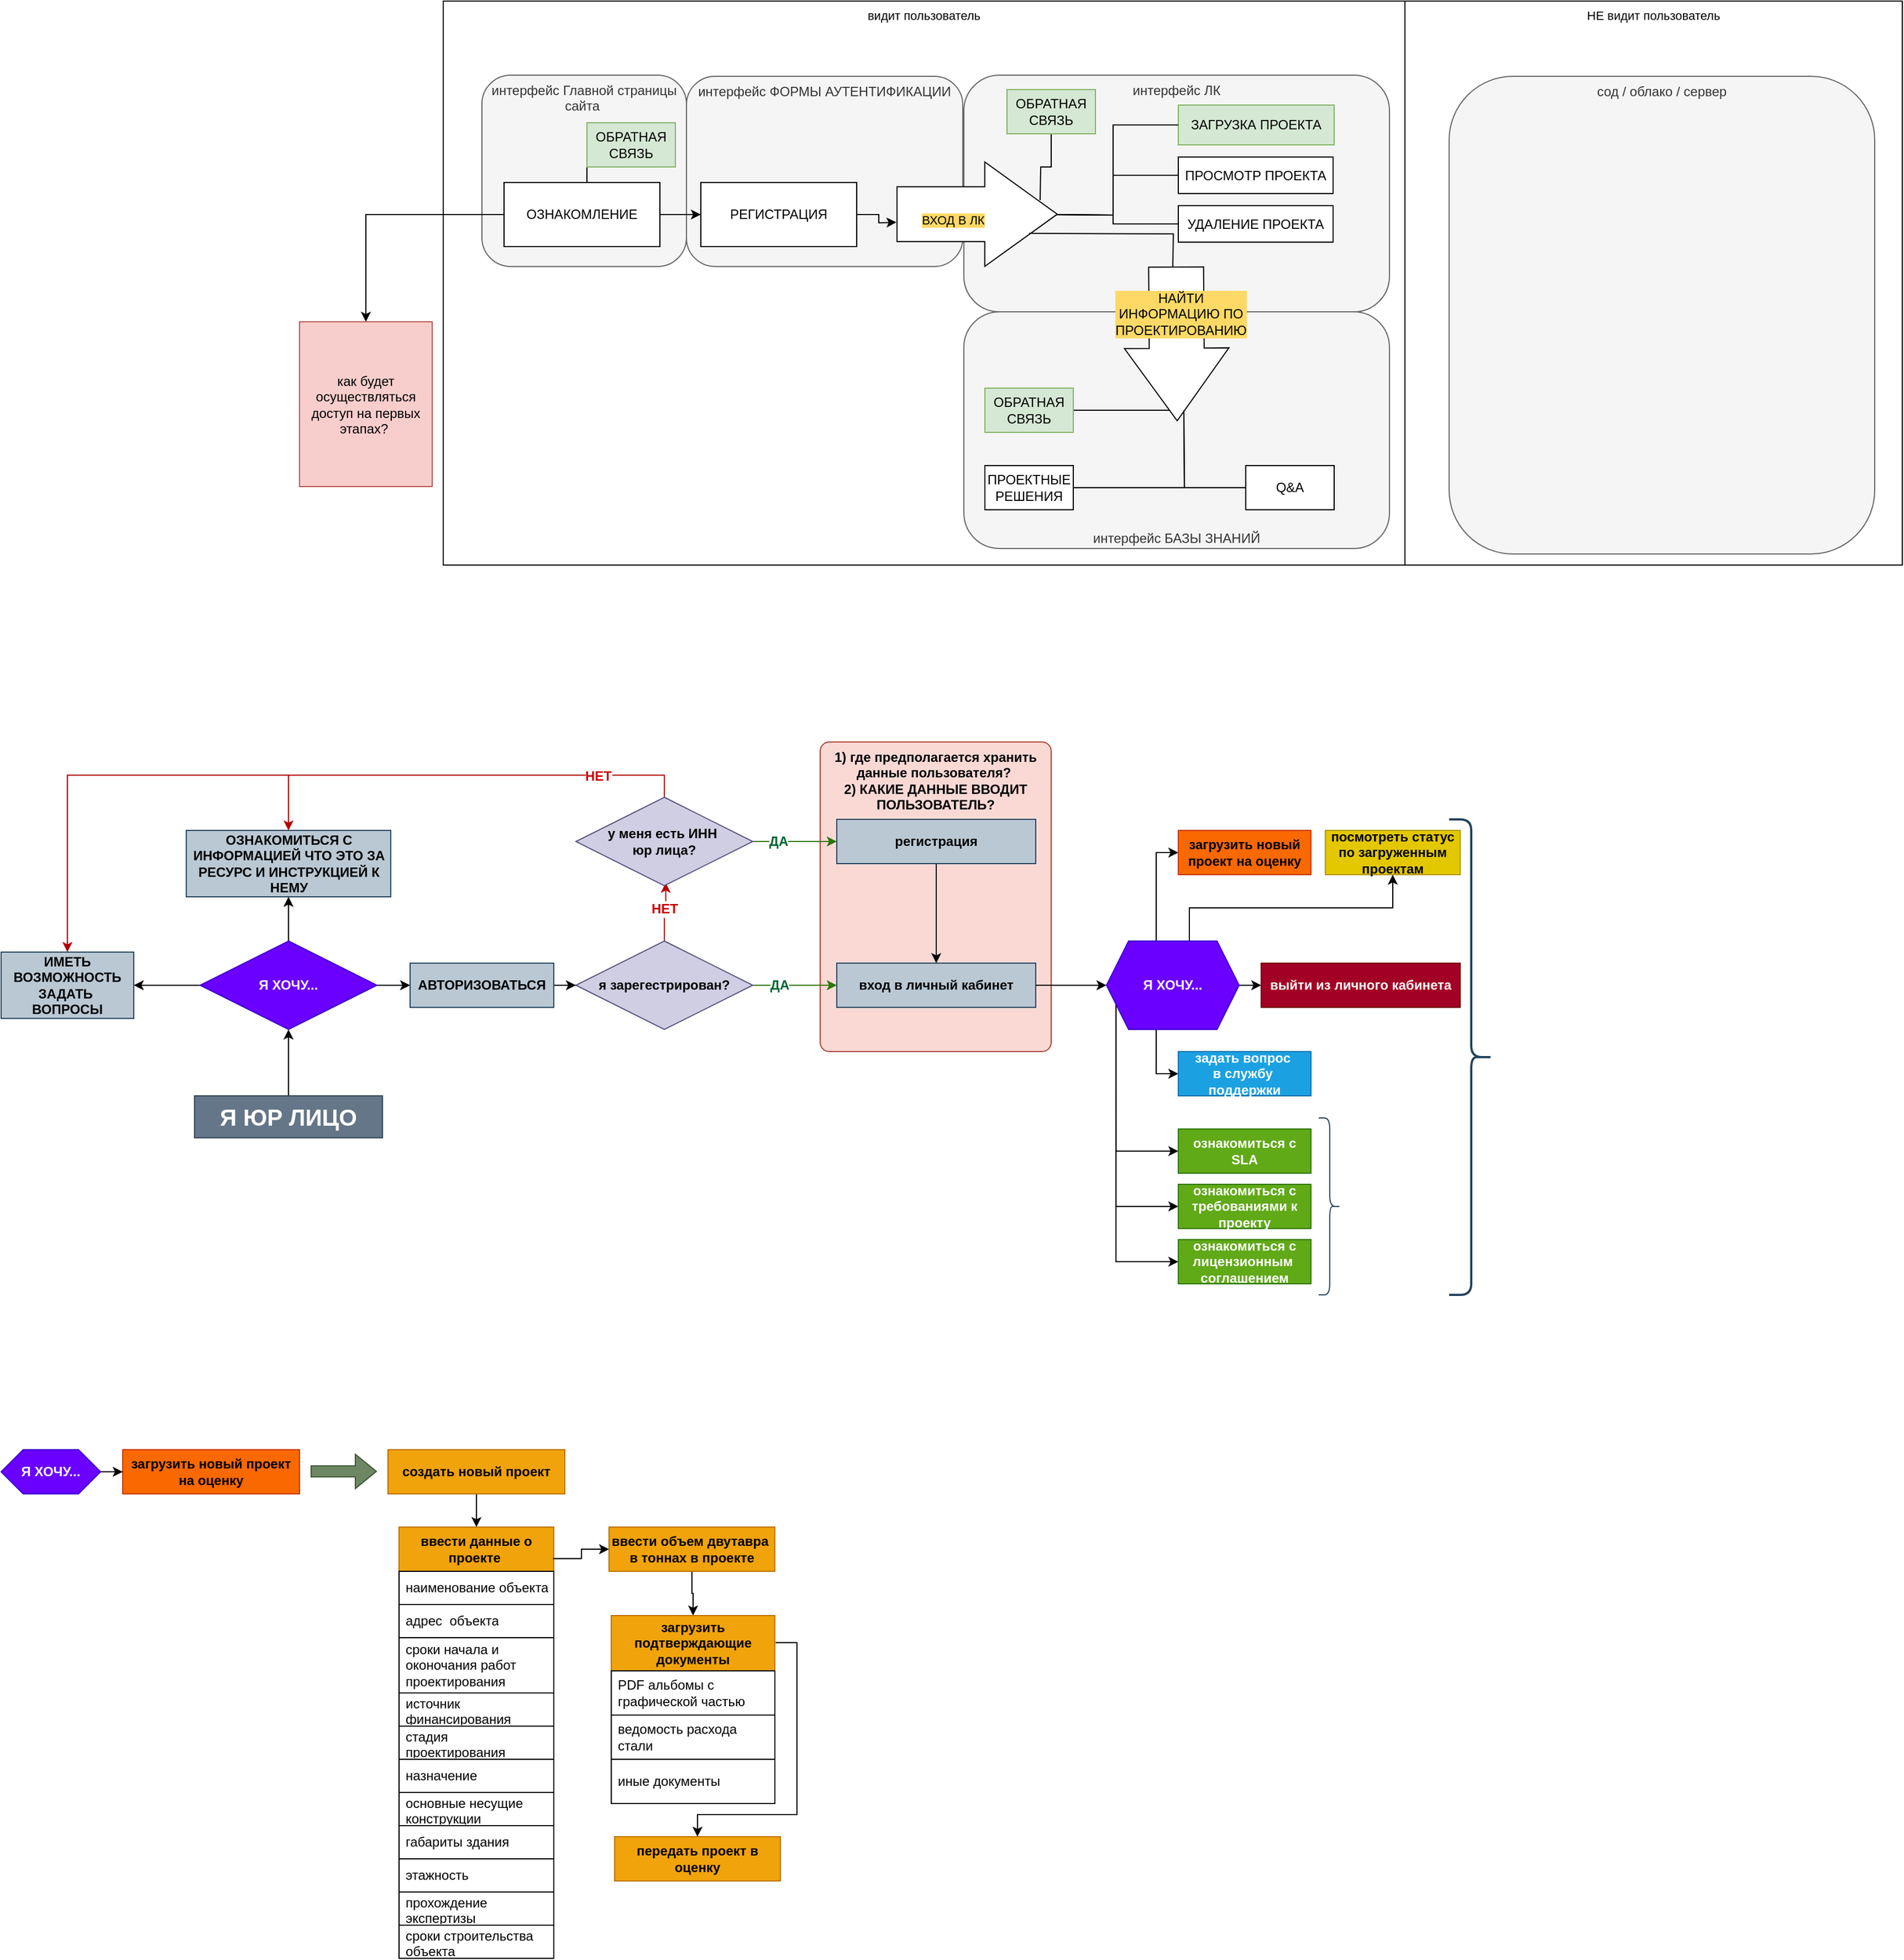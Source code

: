 <mxfile version="26.0.14">
  <diagram name="Страница — 1" id="Ne7irZsBuP8afN0OthVU">
    <mxGraphModel dx="2780" dy="1510" grid="1" gridSize="10" guides="1" tooltips="1" connect="1" arrows="1" fold="1" page="0" pageScale="1" pageWidth="827" pageHeight="1169" math="0" shadow="0">
      <root>
        <mxCell id="0" />
        <mxCell id="1" parent="0" />
        <mxCell id="xKDxNOjDdWirpVKLKlFp-1" value="1) где предполагается хранить данные пользователя?&amp;nbsp;&lt;div&gt;2) КАКИЕ ДАННЫЕ ВВОДИТ ПОЛЬЗОВАТЕЛЬ?&lt;/div&gt;" style="rounded=1;whiteSpace=wrap;html=1;strokeColor=#ae4132;align=center;verticalAlign=top;fontFamily=Helvetica;fontSize=12;fontStyle=1;fillColor=#fad9d5;arcSize=4;" vertex="1" parent="1">
          <mxGeometry x="61" y="560" width="209" height="280" as="geometry" />
        </mxCell>
        <mxCell id="xKDxNOjDdWirpVKLKlFp-2" value="видит пользователь" style="rounded=0;whiteSpace=wrap;html=1;fontFamily=Helvetica;fontSize=11;fontColor=default;labelBackgroundColor=default;verticalAlign=top;" vertex="1" parent="1">
          <mxGeometry x="-280" y="-110" width="870" height="510" as="geometry" />
        </mxCell>
        <mxCell id="xKDxNOjDdWirpVKLKlFp-3" value="интерфейс ФОРМЫ АУТЕНТИФИКАЦИИ" style="rounded=1;whiteSpace=wrap;html=1;fillColor=#f5f5f5;fontColor=#333333;strokeColor=#666666;verticalAlign=top;" vertex="1" parent="1">
          <mxGeometry x="-60" y="-42" width="250" height="172" as="geometry" />
        </mxCell>
        <mxCell id="xKDxNOjDdWirpVKLKlFp-4" value="интерфейс ЛК" style="rounded=1;whiteSpace=wrap;html=1;fillColor=#f5f5f5;fontColor=#333333;strokeColor=#666666;verticalAlign=top;" vertex="1" parent="1">
          <mxGeometry x="191" y="-43" width="385" height="214" as="geometry" />
        </mxCell>
        <mxCell id="xKDxNOjDdWirpVKLKlFp-5" value="интерфейс Главной страницы сайта&amp;nbsp;" style="rounded=1;whiteSpace=wrap;html=1;fillColor=#f5f5f5;fontColor=#333333;strokeColor=#666666;verticalAlign=top;" vertex="1" parent="1">
          <mxGeometry x="-245" y="-43" width="185" height="173" as="geometry" />
        </mxCell>
        <mxCell id="xKDxNOjDdWirpVKLKlFp-6" value="ЗАГРУЗКА ПРОЕКТА" style="whiteSpace=wrap;html=1;rounded=0;fillColor=#d5e8d4;strokeColor=#82b366;" vertex="1" parent="1">
          <mxGeometry x="385" y="-16" width="141" height="36" as="geometry" />
        </mxCell>
        <mxCell id="xKDxNOjDdWirpVKLKlFp-7" style="edgeStyle=orthogonalEdgeStyle;rounded=0;orthogonalLoop=1;jettySize=auto;html=1;entryX=0;entryY=0.5;entryDx=0;entryDy=0;strokeColor=default;align=center;verticalAlign=middle;fontFamily=Helvetica;fontSize=11;fontColor=default;labelBackgroundColor=default;endArrow=none;endFill=0;" edge="1" parent="1" target="xKDxNOjDdWirpVKLKlFp-6">
          <mxGeometry relative="1" as="geometry">
            <mxPoint x="266" y="83.03" as="sourcePoint" />
          </mxGeometry>
        </mxCell>
        <mxCell id="xKDxNOjDdWirpVKLKlFp-8" value="" style="edgeStyle=orthogonalEdgeStyle;rounded=0;orthogonalLoop=1;jettySize=auto;html=1;" edge="1" parent="1" source="xKDxNOjDdWirpVKLKlFp-10" target="xKDxNOjDdWirpVKLKlFp-11">
          <mxGeometry relative="1" as="geometry" />
        </mxCell>
        <mxCell id="xKDxNOjDdWirpVKLKlFp-9" style="edgeStyle=orthogonalEdgeStyle;rounded=0;orthogonalLoop=1;jettySize=auto;html=1;entryX=0;entryY=0.5;entryDx=0;entryDy=0;strokeColor=default;align=center;verticalAlign=middle;fontFamily=Helvetica;fontSize=11;fontColor=default;labelBackgroundColor=default;endArrow=none;endFill=0;exitX=0.5;exitY=0;exitDx=0;exitDy=0;" edge="1" parent="1" source="xKDxNOjDdWirpVKLKlFp-18" target="xKDxNOjDdWirpVKLKlFp-33">
          <mxGeometry relative="1" as="geometry" />
        </mxCell>
        <mxCell id="xKDxNOjDdWirpVKLKlFp-10" value="РЕГИСТРАЦИЯ" style="whiteSpace=wrap;html=1;rounded=0;" vertex="1" parent="1">
          <mxGeometry x="-47" y="54" width="141" height="58" as="geometry" />
        </mxCell>
        <mxCell id="xKDxNOjDdWirpVKLKlFp-11" value="как будет осуществляться доступ на первых этапах?&amp;nbsp;" style="whiteSpace=wrap;html=1;rounded=0;fillColor=#f8cecc;strokeColor=#b85450;" vertex="1" parent="1">
          <mxGeometry x="-410" y="180" width="120" height="149" as="geometry" />
        </mxCell>
        <mxCell id="xKDxNOjDdWirpVKLKlFp-12" value="" style="edgeStyle=orthogonalEdgeStyle;rounded=0;orthogonalLoop=1;jettySize=auto;html=1;" edge="1" parent="1" source="xKDxNOjDdWirpVKLKlFp-10">
          <mxGeometry relative="1" as="geometry">
            <mxPoint x="35" y="83" as="sourcePoint" />
            <mxPoint x="130" y="90" as="targetPoint" />
          </mxGeometry>
        </mxCell>
        <mxCell id="xKDxNOjDdWirpVKLKlFp-13" value="" style="edgeStyle=orthogonalEdgeStyle;rounded=0;orthogonalLoop=1;jettySize=auto;html=1;entryX=0;entryY=0.5;entryDx=0;entryDy=0;strokeColor=default;align=center;verticalAlign=middle;fontFamily=Helvetica;fontSize=11;fontColor=default;labelBackgroundColor=default;endArrow=none;endFill=0;" edge="1" parent="1" target="xKDxNOjDdWirpVKLKlFp-15">
          <mxGeometry relative="1" as="geometry">
            <mxPoint x="266" y="83.03" as="sourcePoint" />
          </mxGeometry>
        </mxCell>
        <mxCell id="xKDxNOjDdWirpVKLKlFp-14" style="edgeStyle=orthogonalEdgeStyle;rounded=0;orthogonalLoop=1;jettySize=auto;html=1;strokeColor=default;align=center;verticalAlign=middle;fontFamily=Helvetica;fontSize=11;fontColor=default;labelBackgroundColor=default;endArrow=none;endFill=0;" edge="1" parent="1" target="xKDxNOjDdWirpVKLKlFp-16">
          <mxGeometry relative="1" as="geometry">
            <mxPoint x="266" y="83.03" as="sourcePoint" />
          </mxGeometry>
        </mxCell>
        <mxCell id="xKDxNOjDdWirpVKLKlFp-15" value="ПРОСМОТР ПРОЕКТА" style="whiteSpace=wrap;html=1;rounded=0;" vertex="1" parent="1">
          <mxGeometry x="385" y="31" width="140" height="33" as="geometry" />
        </mxCell>
        <mxCell id="xKDxNOjDdWirpVKLKlFp-16" value="УДАЛЕНИЕ ПРОЕКТА" style="whiteSpace=wrap;html=1;rounded=0;" vertex="1" parent="1">
          <mxGeometry x="385" y="75" width="140" height="33" as="geometry" />
        </mxCell>
        <mxCell id="xKDxNOjDdWirpVKLKlFp-17" style="edgeStyle=orthogonalEdgeStyle;rounded=0;orthogonalLoop=1;jettySize=auto;html=1;entryX=0;entryY=0.5;entryDx=0;entryDy=0;" edge="1" parent="1" source="xKDxNOjDdWirpVKLKlFp-18" target="xKDxNOjDdWirpVKLKlFp-10">
          <mxGeometry relative="1" as="geometry" />
        </mxCell>
        <mxCell id="xKDxNOjDdWirpVKLKlFp-18" value="ОЗНАКОМЛЕНИЕ" style="whiteSpace=wrap;html=1;rounded=0;" vertex="1" parent="1">
          <mxGeometry x="-225" y="54" width="141" height="58" as="geometry" />
        </mxCell>
        <mxCell id="xKDxNOjDdWirpVKLKlFp-19" value="интерфейс БАЗЫ ЗНАНИЙ" style="rounded=1;whiteSpace=wrap;html=1;fillColor=#f5f5f5;fontColor=#333333;strokeColor=#666666;verticalAlign=bottom;" vertex="1" parent="1">
          <mxGeometry x="191" y="171" width="385" height="214" as="geometry" />
        </mxCell>
        <mxCell id="xKDxNOjDdWirpVKLKlFp-20" style="edgeStyle=orthogonalEdgeStyle;rounded=0;orthogonalLoop=1;jettySize=auto;html=1;strokeColor=default;align=center;verticalAlign=middle;fontFamily=Helvetica;fontSize=11;fontColor=default;labelBackgroundColor=default;endArrow=none;endFill=0;" edge="1" parent="1" source="xKDxNOjDdWirpVKLKlFp-21">
          <mxGeometry relative="1" as="geometry">
            <mxPoint x="390" y="260" as="targetPoint" />
          </mxGeometry>
        </mxCell>
        <mxCell id="xKDxNOjDdWirpVKLKlFp-21" value="ПРОЕКТНЫЕ РЕШЕНИЯ" style="whiteSpace=wrap;html=1;rounded=0;" vertex="1" parent="1">
          <mxGeometry x="210" y="310" width="80" height="40" as="geometry" />
        </mxCell>
        <mxCell id="xKDxNOjDdWirpVKLKlFp-22" value="" style="shape=flexArrow;endArrow=classic;html=1;rounded=0;endWidth=43.82;endSize=21.533;width=49.697;fillColor=default;" edge="1" parent="1">
          <mxGeometry width="50" height="50" relative="1" as="geometry">
            <mxPoint x="130" y="82.7" as="sourcePoint" />
            <mxPoint x="276" y="82.7" as="targetPoint" />
          </mxGeometry>
        </mxCell>
        <mxCell id="xKDxNOjDdWirpVKLKlFp-23" value="ВХОД В ЛК" style="edgeLabel;html=1;align=center;verticalAlign=middle;resizable=0;points=[];labelBackgroundColor=#FFD966;" vertex="1" connectable="0" parent="xKDxNOjDdWirpVKLKlFp-22">
          <mxGeometry x="-0.305" y="-5" relative="1" as="geometry">
            <mxPoint as="offset" />
          </mxGeometry>
        </mxCell>
        <mxCell id="xKDxNOjDdWirpVKLKlFp-24" style="edgeStyle=orthogonalEdgeStyle;rounded=0;orthogonalLoop=1;jettySize=auto;html=1;strokeColor=default;align=center;verticalAlign=middle;fontFamily=Helvetica;fontSize=11;fontColor=default;labelBackgroundColor=default;endArrow=none;endFill=0;" edge="1" parent="1">
          <mxGeometry relative="1" as="geometry">
            <mxPoint x="250" y="100" as="sourcePoint" />
            <mxPoint x="380" y="130" as="targetPoint" />
          </mxGeometry>
        </mxCell>
        <mxCell id="xKDxNOjDdWirpVKLKlFp-25" style="edgeStyle=orthogonalEdgeStyle;rounded=0;orthogonalLoop=1;jettySize=auto;html=1;endArrow=none;endFill=0;" edge="1" parent="1" source="xKDxNOjDdWirpVKLKlFp-26">
          <mxGeometry relative="1" as="geometry">
            <mxPoint x="390" y="260" as="targetPoint" />
          </mxGeometry>
        </mxCell>
        <mxCell id="xKDxNOjDdWirpVKLKlFp-26" value="ОБРАТНАЯ СВЯЗЬ" style="whiteSpace=wrap;html=1;rounded=0;fillColor=#d5e8d4;strokeColor=#82b366;" vertex="1" parent="1">
          <mxGeometry x="210" y="240" width="80" height="40" as="geometry" />
        </mxCell>
        <mxCell id="xKDxNOjDdWirpVKLKlFp-27" value="" style="shape=flexArrow;endArrow=classic;html=1;rounded=0;entryX=0.5;entryY=1;entryDx=0;entryDy=0;endWidth=43.82;endSize=21.533;width=49.697;fillColor=default;" edge="1" parent="1">
          <mxGeometry width="50" height="50" relative="1" as="geometry">
            <mxPoint x="383" y="130" as="sourcePoint" />
            <mxPoint x="384.0" y="270.0" as="targetPoint" />
          </mxGeometry>
        </mxCell>
        <mxCell id="xKDxNOjDdWirpVKLKlFp-28" value="&lt;span style=&quot;font-size: 12px; text-wrap: wrap;&quot;&gt;НАЙТИ ИНФОРМАЦИЮ ПО ПРОЕКТИРОВАНИЮ&lt;/span&gt;" style="edgeLabel;html=1;align=center;verticalAlign=middle;resizable=0;points=[];labelBackgroundColor=#FFD966;" vertex="1" connectable="0" parent="xKDxNOjDdWirpVKLKlFp-27">
          <mxGeometry x="-0.388" y="10" relative="1" as="geometry">
            <mxPoint x="-7" as="offset" />
          </mxGeometry>
        </mxCell>
        <mxCell id="xKDxNOjDdWirpVKLKlFp-29" style="edgeStyle=orthogonalEdgeStyle;rounded=0;orthogonalLoop=1;jettySize=auto;html=1;strokeColor=default;align=center;verticalAlign=middle;fontFamily=Helvetica;fontSize=11;fontColor=default;labelBackgroundColor=default;endArrow=none;endFill=0;" edge="1" parent="1" source="xKDxNOjDdWirpVKLKlFp-30">
          <mxGeometry relative="1" as="geometry">
            <mxPoint x="390" y="260" as="targetPoint" />
          </mxGeometry>
        </mxCell>
        <mxCell id="xKDxNOjDdWirpVKLKlFp-30" value="Q&amp;amp;A" style="whiteSpace=wrap;html=1;rounded=0;" vertex="1" parent="1">
          <mxGeometry x="446" y="310" width="80" height="40" as="geometry" />
        </mxCell>
        <mxCell id="xKDxNOjDdWirpVKLKlFp-31" style="edgeStyle=orthogonalEdgeStyle;rounded=0;orthogonalLoop=1;jettySize=auto;html=1;strokeColor=default;align=center;verticalAlign=middle;fontFamily=Helvetica;fontSize=11;fontColor=default;labelBackgroundColor=default;endArrow=none;endFill=0;" edge="1" parent="1" source="xKDxNOjDdWirpVKLKlFp-32">
          <mxGeometry relative="1" as="geometry">
            <mxPoint x="260" y="70" as="targetPoint" />
          </mxGeometry>
        </mxCell>
        <mxCell id="xKDxNOjDdWirpVKLKlFp-32" value="ОБРАТНАЯ СВЯЗЬ" style="whiteSpace=wrap;html=1;rounded=0;fillColor=#d5e8d4;strokeColor=#82b366;" vertex="1" parent="1">
          <mxGeometry x="230" y="-30" width="80" height="40" as="geometry" />
        </mxCell>
        <mxCell id="xKDxNOjDdWirpVKLKlFp-33" value="ОБРАТНАЯ СВЯЗЬ" style="whiteSpace=wrap;html=1;rounded=0;fillColor=#d5e8d4;strokeColor=#82b366;" vertex="1" parent="1">
          <mxGeometry x="-150" width="80" height="40" as="geometry" />
        </mxCell>
        <mxCell id="xKDxNOjDdWirpVKLKlFp-34" value="НЕ видит пользователь" style="rounded=0;whiteSpace=wrap;html=1;fontFamily=Helvetica;fontSize=11;fontColor=default;labelBackgroundColor=default;verticalAlign=top;" vertex="1" parent="1">
          <mxGeometry x="590" y="-110" width="450" height="510" as="geometry" />
        </mxCell>
        <mxCell id="xKDxNOjDdWirpVKLKlFp-35" value="сод / облако / сервер" style="rounded=1;whiteSpace=wrap;html=1;fillColor=#f5f5f5;fontColor=#333333;strokeColor=#666666;verticalAlign=top;" vertex="1" parent="1">
          <mxGeometry x="630" y="-42" width="385" height="432" as="geometry" />
        </mxCell>
        <mxCell id="xKDxNOjDdWirpVKLKlFp-36" style="edgeStyle=orthogonalEdgeStyle;rounded=0;orthogonalLoop=1;jettySize=auto;html=1;fontFamily=Helvetica;fontSize=12;fontColor=default;fontStyle=1;labelBackgroundColor=default;resizable=0;" edge="1" parent="1" source="xKDxNOjDdWirpVKLKlFp-37" target="xKDxNOjDdWirpVKLKlFp-60">
          <mxGeometry relative="1" as="geometry" />
        </mxCell>
        <mxCell id="xKDxNOjDdWirpVKLKlFp-37" value="Я ЮР ЛИЦО" style="whiteSpace=wrap;html=1;rounded=0;fontSize=21;fillColor=#647687;strokeColor=#314354;fontColor=#ffffff;fontStyle=1" vertex="1" parent="1">
          <mxGeometry x="-505" y="880" width="170" height="38" as="geometry" />
        </mxCell>
        <mxCell id="xKDxNOjDdWirpVKLKlFp-38" style="edgeStyle=orthogonalEdgeStyle;rounded=0;orthogonalLoop=1;jettySize=auto;html=1;entryX=0.508;entryY=0.967;entryDx=0;entryDy=0;fontFamily=Helvetica;fontSize=12;fontColor=default;fontStyle=1;labelBackgroundColor=default;resizable=0;entryPerimeter=0;fillColor=#e51400;strokeColor=#B20000;" edge="1" parent="1" source="xKDxNOjDdWirpVKLKlFp-42" target="xKDxNOjDdWirpVKLKlFp-48">
          <mxGeometry relative="1" as="geometry" />
        </mxCell>
        <mxCell id="xKDxNOjDdWirpVKLKlFp-39" value="НЕТ" style="edgeLabel;html=1;align=center;verticalAlign=middle;resizable=0;points=[];rounded=0;strokeColor=#23445d;fontFamily=Helvetica;fontSize=12;fontColor=#CC0000;fontStyle=1;fillColor=#bac8d3;" vertex="1" connectable="0" parent="xKDxNOjDdWirpVKLKlFp-38">
          <mxGeometry x="0.132" y="2" relative="1" as="geometry">
            <mxPoint as="offset" />
          </mxGeometry>
        </mxCell>
        <mxCell id="xKDxNOjDdWirpVKLKlFp-40" value="" style="edgeStyle=orthogonalEdgeStyle;rounded=0;orthogonalLoop=1;jettySize=auto;html=1;fontFamily=Helvetica;fontSize=12;fontColor=default;fontStyle=1;labelBackgroundColor=default;resizable=0;fillColor=#60a917;strokeColor=#2D7600;" edge="1" parent="1" source="xKDxNOjDdWirpVKLKlFp-42" target="xKDxNOjDdWirpVKLKlFp-50">
          <mxGeometry relative="1" as="geometry" />
        </mxCell>
        <mxCell id="xKDxNOjDdWirpVKLKlFp-41" value="ДА" style="edgeLabel;html=1;align=center;verticalAlign=middle;resizable=0;points=[];rounded=0;strokeColor=#23445d;fontFamily=Helvetica;fontSize=12;fontColor=#006633;fontStyle=1;fillColor=#bac8d3;" vertex="1" connectable="0" parent="xKDxNOjDdWirpVKLKlFp-40">
          <mxGeometry x="-0.292" y="-2" relative="1" as="geometry">
            <mxPoint x="-3" y="-2" as="offset" />
          </mxGeometry>
        </mxCell>
        <mxCell id="xKDxNOjDdWirpVKLKlFp-42" value="я зарегестрирован?" style="rhombus;whiteSpace=wrap;html=1;rounded=0;strokeColor=#56517e;align=center;verticalAlign=middle;fontFamily=Helvetica;fontSize=12;fontStyle=1;fillColor=#d0cee2;" vertex="1" parent="1">
          <mxGeometry x="-160" y="740" width="160" height="80" as="geometry" />
        </mxCell>
        <mxCell id="xKDxNOjDdWirpVKLKlFp-43" style="edgeStyle=orthogonalEdgeStyle;rounded=0;orthogonalLoop=1;jettySize=auto;html=1;fontFamily=Helvetica;fontSize=12;fontColor=default;fontStyle=1;labelBackgroundColor=default;resizable=0;entryX=0;entryY=0.5;entryDx=0;entryDy=0;fillColor=#60a917;strokeColor=#2D7600;" edge="1" parent="1" source="xKDxNOjDdWirpVKLKlFp-48" target="xKDxNOjDdWirpVKLKlFp-52">
          <mxGeometry relative="1" as="geometry">
            <mxPoint x="80" y="630" as="targetPoint" />
          </mxGeometry>
        </mxCell>
        <mxCell id="xKDxNOjDdWirpVKLKlFp-44" value="ДА" style="edgeLabel;html=1;align=center;verticalAlign=middle;resizable=0;points=[];rounded=0;strokeColor=#23445d;fontFamily=Helvetica;fontSize=12;fontColor=#006633;fontStyle=1;fillColor=#bac8d3;" vertex="1" connectable="0" parent="xKDxNOjDdWirpVKLKlFp-43">
          <mxGeometry x="-0.52" y="-1" relative="1" as="geometry">
            <mxPoint x="5" y="-1" as="offset" />
          </mxGeometry>
        </mxCell>
        <mxCell id="xKDxNOjDdWirpVKLKlFp-45" value="" style="edgeStyle=orthogonalEdgeStyle;rounded=0;orthogonalLoop=1;jettySize=auto;html=1;fontFamily=Helvetica;fontSize=12;fontColor=default;fontStyle=1;labelBackgroundColor=default;resizable=0;entryX=0.5;entryY=0;entryDx=0;entryDy=0;exitX=0.5;exitY=0;exitDx=0;exitDy=0;fillColor=#e51400;strokeColor=#B20000;" edge="1" parent="1" source="xKDxNOjDdWirpVKLKlFp-48" target="xKDxNOjDdWirpVKLKlFp-55">
          <mxGeometry relative="1" as="geometry" />
        </mxCell>
        <mxCell id="xKDxNOjDdWirpVKLKlFp-46" style="edgeStyle=orthogonalEdgeStyle;rounded=0;orthogonalLoop=1;jettySize=auto;html=1;fontFamily=Helvetica;fontSize=12;fontColor=default;fontStyle=1;labelBackgroundColor=default;resizable=0;exitX=0.5;exitY=0;exitDx=0;exitDy=0;fillColor=#e51400;strokeColor=#B20000;" edge="1" parent="1" source="xKDxNOjDdWirpVKLKlFp-48" target="xKDxNOjDdWirpVKLKlFp-61">
          <mxGeometry relative="1" as="geometry" />
        </mxCell>
        <mxCell id="xKDxNOjDdWirpVKLKlFp-47" value="НЕТ" style="edgeLabel;html=1;align=center;verticalAlign=middle;resizable=0;points=[];rounded=0;strokeColor=#23445d;fontFamily=Helvetica;fontSize=12;fontColor=#CC0000;fontStyle=1;fillColor=#bac8d3;" vertex="1" connectable="0" parent="xKDxNOjDdWirpVKLKlFp-46">
          <mxGeometry x="-0.979" y="-1" relative="1" as="geometry">
            <mxPoint x="-61" y="-12" as="offset" />
          </mxGeometry>
        </mxCell>
        <mxCell id="xKDxNOjDdWirpVKLKlFp-48" value="у меня есть ИНН&amp;nbsp;&lt;div&gt;юр лица?&lt;/div&gt;" style="rhombus;whiteSpace=wrap;html=1;rounded=0;strokeColor=#56517e;align=center;verticalAlign=middle;fontFamily=Helvetica;fontSize=12;fontStyle=1;fillColor=#d0cee2;" vertex="1" parent="1">
          <mxGeometry x="-160" y="610" width="160" height="80" as="geometry" />
        </mxCell>
        <mxCell id="xKDxNOjDdWirpVKLKlFp-49" value="" style="edgeStyle=orthogonalEdgeStyle;rounded=0;orthogonalLoop=1;jettySize=auto;html=1;fontFamily=Helvetica;fontSize=12;fontColor=default;fontStyle=1;labelBackgroundColor=default;resizable=0;exitX=0.375;exitY=0;exitDx=0;exitDy=0;entryX=0;entryY=0.5;entryDx=0;entryDy=0;" edge="1" parent="1" source="xKDxNOjDdWirpVKLKlFp-72" target="xKDxNOjDdWirpVKLKlFp-56">
          <mxGeometry relative="1" as="geometry">
            <mxPoint x="380" y="740" as="sourcePoint" />
          </mxGeometry>
        </mxCell>
        <mxCell id="xKDxNOjDdWirpVKLKlFp-50" value="вход в личный кабинет" style="whiteSpace=wrap;html=1;fillColor=#bac8d3;strokeColor=#23445d;rounded=0;fontStyle=1;" vertex="1" parent="1">
          <mxGeometry x="76" y="760" width="180" height="40" as="geometry" />
        </mxCell>
        <mxCell id="xKDxNOjDdWirpVKLKlFp-51" style="edgeStyle=orthogonalEdgeStyle;rounded=0;orthogonalLoop=1;jettySize=auto;html=1;fontFamily=Helvetica;fontSize=12;fontColor=default;fontStyle=1;labelBackgroundColor=default;resizable=0;" edge="1" parent="1" source="xKDxNOjDdWirpVKLKlFp-52" target="xKDxNOjDdWirpVKLKlFp-50">
          <mxGeometry relative="1" as="geometry" />
        </mxCell>
        <mxCell id="xKDxNOjDdWirpVKLKlFp-52" value="регистрация" style="whiteSpace=wrap;html=1;fillColor=#bac8d3;strokeColor=#23445d;rounded=0;fontStyle=1;" vertex="1" parent="1">
          <mxGeometry x="76" y="630" width="180" height="40" as="geometry" />
        </mxCell>
        <mxCell id="xKDxNOjDdWirpVKLKlFp-53" style="edgeStyle=orthogonalEdgeStyle;rounded=0;orthogonalLoop=1;jettySize=auto;html=1;entryX=0;entryY=0.5;entryDx=0;entryDy=0;fontFamily=Helvetica;fontSize=12;fontColor=default;fontStyle=1;labelBackgroundColor=default;resizable=0;" edge="1" parent="1" source="xKDxNOjDdWirpVKLKlFp-54" target="xKDxNOjDdWirpVKLKlFp-42">
          <mxGeometry relative="1" as="geometry" />
        </mxCell>
        <mxCell id="xKDxNOjDdWirpVKLKlFp-54" value="АВТОРИЗОВАТЬСЯ" style="whiteSpace=wrap;html=1;fillColor=#bac8d3;strokeColor=#23445d;rounded=0;fontStyle=1;" vertex="1" parent="1">
          <mxGeometry x="-310" y="760" width="130" height="40" as="geometry" />
        </mxCell>
        <mxCell id="xKDxNOjDdWirpVKLKlFp-55" value="ОЗНАКОМИТЬСЯ С ИНФОРМАЦИЕЙ ЧТО ЭТО ЗА РЕСУРС И ИНСТРУКЦИЕЙ К НЕМУ" style="rounded=0;whiteSpace=wrap;html=1;fillColor=#bac8d3;strokeColor=#23445d;fontStyle=1" vertex="1" parent="1">
          <mxGeometry x="-512.5" y="640" width="185" height="60" as="geometry" />
        </mxCell>
        <mxCell id="xKDxNOjDdWirpVKLKlFp-56" value="загрузить новый проект на оценку" style="whiteSpace=wrap;html=1;fillColor=#fa6800;strokeColor=#C73500;rounded=0;fontStyle=1;fontColor=#000000;" vertex="1" parent="1">
          <mxGeometry x="385" y="640" width="120" height="40" as="geometry" />
        </mxCell>
        <mxCell id="xKDxNOjDdWirpVKLKlFp-57" style="edgeStyle=orthogonalEdgeStyle;rounded=0;orthogonalLoop=1;jettySize=auto;html=1;fontFamily=Helvetica;fontSize=12;fontColor=default;fontStyle=1;labelBackgroundColor=default;resizable=0;" edge="1" parent="1" source="xKDxNOjDdWirpVKLKlFp-60" target="xKDxNOjDdWirpVKLKlFp-55">
          <mxGeometry relative="1" as="geometry" />
        </mxCell>
        <mxCell id="xKDxNOjDdWirpVKLKlFp-58" style="edgeStyle=orthogonalEdgeStyle;rounded=0;orthogonalLoop=1;jettySize=auto;html=1;entryX=0;entryY=0.5;entryDx=0;entryDy=0;fontFamily=Helvetica;fontSize=12;fontColor=default;fontStyle=1;labelBackgroundColor=default;resizable=0;" edge="1" parent="1" source="xKDxNOjDdWirpVKLKlFp-60" target="xKDxNOjDdWirpVKLKlFp-54">
          <mxGeometry relative="1" as="geometry" />
        </mxCell>
        <mxCell id="xKDxNOjDdWirpVKLKlFp-59" value="" style="edgeStyle=orthogonalEdgeStyle;rounded=0;orthogonalLoop=1;jettySize=auto;html=1;fontFamily=Helvetica;fontSize=12;fontColor=default;fontStyle=1;labelBackgroundColor=default;resizable=0;" edge="1" parent="1" source="xKDxNOjDdWirpVKLKlFp-60" target="xKDxNOjDdWirpVKLKlFp-61">
          <mxGeometry relative="1" as="geometry" />
        </mxCell>
        <mxCell id="xKDxNOjDdWirpVKLKlFp-60" value="Я ХОЧУ..." style="rhombus;whiteSpace=wrap;html=1;rounded=0;strokeColor=#3700CC;align=center;verticalAlign=middle;fontFamily=Helvetica;fontSize=12;fontStyle=1;fillColor=#6a00ff;fontColor=#ffffff;" vertex="1" parent="1">
          <mxGeometry x="-500" y="740" width="160" height="80" as="geometry" />
        </mxCell>
        <mxCell id="xKDxNOjDdWirpVKLKlFp-61" value="ИМЕТЬ ВОЗМОЖНОСТЬ ЗАДАТЬ&amp;nbsp;&lt;div&gt;ВОПРОСЫ&lt;/div&gt;" style="whiteSpace=wrap;html=1;fillColor=#bac8d3;strokeColor=#23445d;rounded=0;fontStyle=1;align=center;verticalAlign=middle;fontFamily=Helvetica;fontSize=12;fontColor=default;" vertex="1" parent="1">
          <mxGeometry x="-680" y="750" width="120" height="60" as="geometry" />
        </mxCell>
        <mxCell id="xKDxNOjDdWirpVKLKlFp-62" value="" style="edgeStyle=orthogonalEdgeStyle;rounded=0;orthogonalLoop=1;jettySize=auto;html=1;fontFamily=Helvetica;fontSize=12;fontColor=default;fontStyle=1;labelBackgroundColor=default;resizable=0;exitX=1;exitY=0.5;exitDx=0;exitDy=0;entryX=0;entryY=0.5;entryDx=0;entryDy=0;" edge="1" parent="1" source="xKDxNOjDdWirpVKLKlFp-50" target="xKDxNOjDdWirpVKLKlFp-72">
          <mxGeometry relative="1" as="geometry">
            <mxPoint x="256" y="780" as="sourcePoint" />
            <mxPoint x="300" y="780" as="targetPoint" />
          </mxGeometry>
        </mxCell>
        <mxCell id="xKDxNOjDdWirpVKLKlFp-63" style="edgeStyle=orthogonalEdgeStyle;rounded=0;orthogonalLoop=1;jettySize=auto;html=1;fontFamily=Helvetica;fontSize=12;fontColor=default;fontStyle=1;labelBackgroundColor=default;resizable=0;exitX=0.625;exitY=0;exitDx=0;exitDy=0;" edge="1" parent="1" source="xKDxNOjDdWirpVKLKlFp-72" target="xKDxNOjDdWirpVKLKlFp-66">
          <mxGeometry relative="1" as="geometry">
            <mxPoint x="380" y="820" as="sourcePoint" />
          </mxGeometry>
        </mxCell>
        <mxCell id="xKDxNOjDdWirpVKLKlFp-64" style="edgeStyle=orthogonalEdgeStyle;rounded=0;orthogonalLoop=1;jettySize=auto;html=1;fontFamily=Helvetica;fontSize=12;fontColor=default;fontStyle=1;labelBackgroundColor=default;resizable=0;exitX=0.375;exitY=1;exitDx=0;exitDy=0;entryX=0;entryY=0.5;entryDx=0;entryDy=0;" edge="1" parent="1" source="xKDxNOjDdWirpVKLKlFp-72" target="xKDxNOjDdWirpVKLKlFp-67">
          <mxGeometry relative="1" as="geometry">
            <mxPoint x="340" y="800" as="sourcePoint" />
          </mxGeometry>
        </mxCell>
        <mxCell id="xKDxNOjDdWirpVKLKlFp-65" style="edgeStyle=orthogonalEdgeStyle;rounded=0;orthogonalLoop=1;jettySize=auto;html=1;entryX=0;entryY=0.5;entryDx=0;entryDy=0;fontFamily=Helvetica;fontSize=12;fontColor=default;fontStyle=1;labelBackgroundColor=default;resizable=0;exitX=1;exitY=0.5;exitDx=0;exitDy=0;" edge="1" parent="1" source="xKDxNOjDdWirpVKLKlFp-72" target="xKDxNOjDdWirpVKLKlFp-68">
          <mxGeometry relative="1" as="geometry">
            <mxPoint x="460" y="780" as="sourcePoint" />
          </mxGeometry>
        </mxCell>
        <mxCell id="xKDxNOjDdWirpVKLKlFp-66" value="посмотреть статус по загруженным проектам" style="whiteSpace=wrap;html=1;fillColor=#e3c800;strokeColor=#B09500;rounded=0;fontStyle=1;fontColor=#000000;" vertex="1" parent="1">
          <mxGeometry x="518" y="640" width="122" height="40" as="geometry" />
        </mxCell>
        <mxCell id="xKDxNOjDdWirpVKLKlFp-67" value="задать вопрос&amp;nbsp;&lt;div&gt;в службу&amp;nbsp;&lt;/div&gt;&lt;div&gt;поддержки&lt;/div&gt;" style="whiteSpace=wrap;html=1;fillColor=#1ba1e2;strokeColor=#006EAF;rounded=0;fontStyle=1;fontColor=#ffffff;" vertex="1" parent="1">
          <mxGeometry x="385" y="840" width="120" height="40" as="geometry" />
        </mxCell>
        <mxCell id="xKDxNOjDdWirpVKLKlFp-68" value="выйти из личного кабинета" style="whiteSpace=wrap;html=1;fillColor=#a20025;strokeColor=#6F0000;rounded=0;fontStyle=1;fontColor=#ffffff;" vertex="1" parent="1">
          <mxGeometry x="460" y="760" width="180" height="40" as="geometry" />
        </mxCell>
        <mxCell id="xKDxNOjDdWirpVKLKlFp-69" style="edgeStyle=orthogonalEdgeStyle;rounded=0;orthogonalLoop=1;jettySize=auto;html=1;fontFamily=Helvetica;fontSize=12;fontColor=default;fontStyle=1;labelBackgroundColor=default;resizable=0;exitX=0;exitY=0.75;exitDx=0;exitDy=0;entryX=0;entryY=0.5;entryDx=0;entryDy=0;" edge="1" parent="1" source="xKDxNOjDdWirpVKLKlFp-72" target="xKDxNOjDdWirpVKLKlFp-73">
          <mxGeometry relative="1" as="geometry" />
        </mxCell>
        <mxCell id="xKDxNOjDdWirpVKLKlFp-70" style="edgeStyle=orthogonalEdgeStyle;rounded=0;orthogonalLoop=1;jettySize=auto;html=1;entryX=0;entryY=0.5;entryDx=0;entryDy=0;fontFamily=Helvetica;fontSize=12;fontColor=default;fontStyle=1;labelBackgroundColor=default;resizable=0;exitX=0;exitY=0.25;exitDx=0;exitDy=0;" edge="1" parent="1" source="xKDxNOjDdWirpVKLKlFp-72" target="xKDxNOjDdWirpVKLKlFp-74">
          <mxGeometry relative="1" as="geometry" />
        </mxCell>
        <mxCell id="xKDxNOjDdWirpVKLKlFp-71" style="edgeStyle=orthogonalEdgeStyle;rounded=0;orthogonalLoop=1;jettySize=auto;html=1;entryX=0;entryY=0.5;entryDx=0;entryDy=0;fontFamily=Helvetica;fontSize=12;fontColor=default;fontStyle=1;labelBackgroundColor=default;resizable=0;exitX=0;exitY=0.75;exitDx=0;exitDy=0;" edge="1" parent="1" source="xKDxNOjDdWirpVKLKlFp-72" target="xKDxNOjDdWirpVKLKlFp-75">
          <mxGeometry relative="1" as="geometry" />
        </mxCell>
        <mxCell id="xKDxNOjDdWirpVKLKlFp-72" value="Я ХОЧУ..." style="shape=hexagon;perimeter=hexagonPerimeter2;whiteSpace=wrap;html=1;fixedSize=1;rounded=0;strokeColor=#3700CC;align=center;verticalAlign=middle;fontFamily=Helvetica;fontSize=12;fontColor=#ffffff;fontStyle=1;fillColor=#6a00ff;" vertex="1" parent="1">
          <mxGeometry x="320" y="740" width="120" height="80" as="geometry" />
        </mxCell>
        <mxCell id="xKDxNOjDdWirpVKLKlFp-73" value="ознакомиться с лицензионным&amp;nbsp;&lt;div&gt;соглашением&lt;/div&gt;" style="whiteSpace=wrap;html=1;fillColor=#60a917;strokeColor=#2D7600;rounded=0;fontStyle=1;fontColor=#ffffff;" vertex="1" parent="1">
          <mxGeometry x="385" y="1010" width="120" height="40" as="geometry" />
        </mxCell>
        <mxCell id="xKDxNOjDdWirpVKLKlFp-74" value="ознакомиться с требованиями к проекту" style="whiteSpace=wrap;html=1;fillColor=#60a917;strokeColor=#2D7600;rounded=0;fontStyle=1;fontColor=#ffffff;" vertex="1" parent="1">
          <mxGeometry x="385" y="960" width="120" height="40" as="geometry" />
        </mxCell>
        <mxCell id="xKDxNOjDdWirpVKLKlFp-75" value="ознакомиться с SLA" style="whiteSpace=wrap;html=1;fillColor=#60a917;strokeColor=#2D7600;rounded=0;fontStyle=1;fontColor=#ffffff;" vertex="1" parent="1">
          <mxGeometry x="385" y="910" width="120" height="40" as="geometry" />
        </mxCell>
        <mxCell id="xKDxNOjDdWirpVKLKlFp-76" value="" style="shape=curlyBracket;whiteSpace=wrap;html=1;rounded=1;flipH=1;labelPosition=right;verticalLabelPosition=middle;align=left;verticalAlign=middle;strokeColor=#23445d;fontFamily=Helvetica;fontSize=12;fontColor=default;fontStyle=1;fillColor=#bac8d3;" vertex="1" parent="1">
          <mxGeometry x="512" y="900" width="20" height="160" as="geometry" />
        </mxCell>
        <mxCell id="xKDxNOjDdWirpVKLKlFp-77" value="" style="shape=curlyBracket;whiteSpace=wrap;html=1;rounded=1;flipH=1;labelPosition=right;verticalLabelPosition=middle;align=left;verticalAlign=middle;strokeColor=#23445d;fontFamily=Helvetica;fontSize=12;fontColor=default;fontStyle=1;fillColor=#bac8d3;strokeWidth=2;" vertex="1" parent="1">
          <mxGeometry x="630" y="630" width="40" height="430" as="geometry" />
        </mxCell>
        <mxCell id="xKDxNOjDdWirpVKLKlFp-78" value="" style="edgeStyle=orthogonalEdgeStyle;rounded=0;orthogonalLoop=1;jettySize=auto;html=1;fontFamily=Helvetica;fontSize=12;fontColor=default;fontStyle=1;labelBackgroundColor=default;resizable=0;entryX=0.5;entryY=0;entryDx=0;entryDy=0;" edge="1" parent="1" source="xKDxNOjDdWirpVKLKlFp-79" target="xKDxNOjDdWirpVKLKlFp-84">
          <mxGeometry relative="1" as="geometry">
            <mxPoint x="-90" y="1220" as="targetPoint" />
          </mxGeometry>
        </mxCell>
        <mxCell id="xKDxNOjDdWirpVKLKlFp-79" value="создать новый проект" style="rounded=0;whiteSpace=wrap;html=1;strokeColor=#BD7000;align=center;verticalAlign=middle;fontFamily=Helvetica;fontSize=12;fontColor=#000000;fontStyle=1;fillColor=#f0a30a;" vertex="1" parent="1">
          <mxGeometry x="-330" y="1200" width="160" height="40" as="geometry" />
        </mxCell>
        <mxCell id="xKDxNOjDdWirpVKLKlFp-80" value="загрузить новый проект на оценку" style="whiteSpace=wrap;html=1;fillColor=#fa6800;strokeColor=#C73500;rounded=0;fontStyle=1;fontColor=#000000;" vertex="1" parent="1">
          <mxGeometry x="-570" y="1200" width="160" height="40" as="geometry" />
        </mxCell>
        <mxCell id="xKDxNOjDdWirpVKLKlFp-81" style="edgeStyle=orthogonalEdgeStyle;rounded=0;orthogonalLoop=1;jettySize=auto;html=1;fontFamily=Helvetica;fontSize=12;fontColor=default;fontStyle=1;labelBackgroundColor=default;resizable=0;" edge="1" parent="1" source="xKDxNOjDdWirpVKLKlFp-82" target="xKDxNOjDdWirpVKLKlFp-80">
          <mxGeometry relative="1" as="geometry" />
        </mxCell>
        <mxCell id="xKDxNOjDdWirpVKLKlFp-82" value="Я ХОЧУ..." style="shape=hexagon;perimeter=hexagonPerimeter2;whiteSpace=wrap;html=1;fixedSize=1;rounded=0;strokeColor=#3700CC;align=center;verticalAlign=middle;fontFamily=Helvetica;fontSize=12;fontColor=#ffffff;fontStyle=1;fillColor=#6a00ff;" vertex="1" parent="1">
          <mxGeometry x="-680" y="1200" width="90" height="40" as="geometry" />
        </mxCell>
        <mxCell id="xKDxNOjDdWirpVKLKlFp-83" value="" style="shape=flexArrow;endArrow=classic;html=1;rounded=0;fontFamily=Helvetica;fontSize=12;fontColor=default;fontStyle=1;labelBackgroundColor=default;resizable=0;fillColor=#6d8764;strokeColor=#3A5431;" edge="1" parent="1">
          <mxGeometry width="50" height="50" relative="1" as="geometry">
            <mxPoint x="-400" y="1219.66" as="sourcePoint" />
            <mxPoint x="-340" y="1219.66" as="targetPoint" />
          </mxGeometry>
        </mxCell>
        <mxCell id="xKDxNOjDdWirpVKLKlFp-84" value="&lt;span style=&quot;font-weight: 700;&quot;&gt;ввести данные о проекте&amp;nbsp;&lt;/span&gt;" style="swimlane;fontStyle=0;childLayout=stackLayout;horizontal=1;startSize=40;horizontalStack=0;resizeParent=1;resizeParentMax=0;resizeLast=0;collapsible=1;marginBottom=0;whiteSpace=wrap;html=1;rounded=0;strokeColor=#BD7000;align=center;verticalAlign=middle;fontFamily=Helvetica;fontSize=12;fontColor=#000000;fillColor=#f0a30a;" vertex="1" parent="1">
          <mxGeometry x="-320" y="1270" width="140" height="390" as="geometry" />
        </mxCell>
        <mxCell id="xKDxNOjDdWirpVKLKlFp-85" value="наименование объекта" style="text;strokeColor=default;fillColor=none;align=left;verticalAlign=middle;spacingLeft=4;spacingRight=4;overflow=hidden;points=[[0,0.5],[1,0.5]];portConstraint=eastwest;rotatable=0;whiteSpace=wrap;html=1;fontFamily=Helvetica;fontSize=12;fontColor=default;fontStyle=0;labelBackgroundColor=default;" vertex="1" parent="xKDxNOjDdWirpVKLKlFp-84">
          <mxGeometry y="40" width="140" height="30" as="geometry" />
        </mxCell>
        <mxCell id="xKDxNOjDdWirpVKLKlFp-86" value="адрес&amp;nbsp; объекта" style="text;strokeColor=default;fillColor=none;align=left;verticalAlign=middle;spacingLeft=4;spacingRight=4;overflow=hidden;points=[[0,0.5],[1,0.5]];portConstraint=eastwest;rotatable=0;whiteSpace=wrap;html=1;fontFamily=Helvetica;fontSize=12;fontColor=default;fontStyle=0;labelBackgroundColor=default;" vertex="1" parent="xKDxNOjDdWirpVKLKlFp-84">
          <mxGeometry y="70" width="140" height="30" as="geometry" />
        </mxCell>
        <mxCell id="xKDxNOjDdWirpVKLKlFp-87" value="сроки начала и оконочания работ проектирования" style="text;strokeColor=default;fillColor=none;align=left;verticalAlign=middle;spacingLeft=4;spacingRight=4;overflow=hidden;points=[[0,0.5],[1,0.5]];portConstraint=eastwest;rotatable=0;whiteSpace=wrap;html=1;fontFamily=Helvetica;fontSize=12;fontColor=default;fontStyle=0;labelBackgroundColor=default;" vertex="1" parent="xKDxNOjDdWirpVKLKlFp-84">
          <mxGeometry y="100" width="140" height="50" as="geometry" />
        </mxCell>
        <mxCell id="xKDxNOjDdWirpVKLKlFp-88" value="источник финансирования" style="text;strokeColor=default;fillColor=none;align=left;verticalAlign=middle;spacingLeft=4;spacingRight=4;overflow=hidden;points=[[0,0.5],[1,0.5]];portConstraint=eastwest;rotatable=0;whiteSpace=wrap;html=1;fontFamily=Helvetica;fontSize=12;fontColor=default;fontStyle=0;labelBackgroundColor=default;" vertex="1" parent="xKDxNOjDdWirpVKLKlFp-84">
          <mxGeometry y="150" width="140" height="30" as="geometry" />
        </mxCell>
        <mxCell id="xKDxNOjDdWirpVKLKlFp-89" value="стадия проектирования" style="text;strokeColor=default;fillColor=none;align=left;verticalAlign=middle;spacingLeft=4;spacingRight=4;overflow=hidden;points=[[0,0.5],[1,0.5]];portConstraint=eastwest;rotatable=0;whiteSpace=wrap;html=1;fontFamily=Helvetica;fontSize=12;fontColor=default;fontStyle=0;labelBackgroundColor=default;" vertex="1" parent="xKDxNOjDdWirpVKLKlFp-84">
          <mxGeometry y="180" width="140" height="30" as="geometry" />
        </mxCell>
        <mxCell id="xKDxNOjDdWirpVKLKlFp-90" value="назначение" style="text;strokeColor=default;fillColor=none;align=left;verticalAlign=middle;spacingLeft=4;spacingRight=4;overflow=hidden;points=[[0,0.5],[1,0.5]];portConstraint=eastwest;rotatable=0;whiteSpace=wrap;html=1;fontFamily=Helvetica;fontSize=12;fontColor=default;fontStyle=0;labelBackgroundColor=default;" vertex="1" parent="xKDxNOjDdWirpVKLKlFp-84">
          <mxGeometry y="210" width="140" height="30" as="geometry" />
        </mxCell>
        <mxCell id="xKDxNOjDdWirpVKLKlFp-91" value="основные несущие конструкции" style="text;strokeColor=default;fillColor=none;align=left;verticalAlign=middle;spacingLeft=4;spacingRight=4;overflow=hidden;points=[[0,0.5],[1,0.5]];portConstraint=eastwest;rotatable=0;whiteSpace=wrap;html=1;fontFamily=Helvetica;fontSize=12;fontColor=default;fontStyle=0;labelBackgroundColor=default;" vertex="1" parent="xKDxNOjDdWirpVKLKlFp-84">
          <mxGeometry y="240" width="140" height="30" as="geometry" />
        </mxCell>
        <mxCell id="xKDxNOjDdWirpVKLKlFp-92" value="габариты здания" style="text;strokeColor=default;fillColor=none;align=left;verticalAlign=middle;spacingLeft=4;spacingRight=4;overflow=hidden;points=[[0,0.5],[1,0.5]];portConstraint=eastwest;rotatable=0;whiteSpace=wrap;html=1;fontFamily=Helvetica;fontSize=12;fontColor=default;fontStyle=0;labelBackgroundColor=default;" vertex="1" parent="xKDxNOjDdWirpVKLKlFp-84">
          <mxGeometry y="270" width="140" height="30" as="geometry" />
        </mxCell>
        <mxCell id="xKDxNOjDdWirpVKLKlFp-93" value="этажность" style="text;strokeColor=default;fillColor=none;align=left;verticalAlign=middle;spacingLeft=4;spacingRight=4;overflow=hidden;points=[[0,0.5],[1,0.5]];portConstraint=eastwest;rotatable=0;whiteSpace=wrap;html=1;fontFamily=Helvetica;fontSize=12;fontColor=default;fontStyle=0;labelBackgroundColor=default;" vertex="1" parent="xKDxNOjDdWirpVKLKlFp-84">
          <mxGeometry y="300" width="140" height="30" as="geometry" />
        </mxCell>
        <mxCell id="xKDxNOjDdWirpVKLKlFp-94" value="прохождение экспертизы" style="text;strokeColor=default;fillColor=none;align=left;verticalAlign=middle;spacingLeft=4;spacingRight=4;overflow=hidden;points=[[0,0.5],[1,0.5]];portConstraint=eastwest;rotatable=0;whiteSpace=wrap;html=1;fontFamily=Helvetica;fontSize=12;fontColor=default;fontStyle=0;labelBackgroundColor=default;" vertex="1" parent="xKDxNOjDdWirpVKLKlFp-84">
          <mxGeometry y="330" width="140" height="30" as="geometry" />
        </mxCell>
        <mxCell id="xKDxNOjDdWirpVKLKlFp-95" value="сроки строительства объекта" style="text;strokeColor=default;fillColor=none;align=left;verticalAlign=middle;spacingLeft=4;spacingRight=4;overflow=hidden;points=[[0,0.5],[1,0.5]];portConstraint=eastwest;rotatable=0;whiteSpace=wrap;html=1;fontFamily=Helvetica;fontSize=12;fontColor=default;fontStyle=0;labelBackgroundColor=default;" vertex="1" parent="xKDxNOjDdWirpVKLKlFp-84">
          <mxGeometry y="360" width="140" height="30" as="geometry" />
        </mxCell>
        <mxCell id="xKDxNOjDdWirpVKLKlFp-96" value="" style="edgeStyle=orthogonalEdgeStyle;rounded=0;orthogonalLoop=1;jettySize=auto;html=1;fontFamily=Helvetica;fontSize=12;fontColor=default;fontStyle=1;labelBackgroundColor=default;resizable=0;exitX=0.995;exitY=0.073;exitDx=0;exitDy=0;exitPerimeter=0;entryX=0;entryY=0.5;entryDx=0;entryDy=0;" edge="1" parent="1" source="xKDxNOjDdWirpVKLKlFp-84" target="xKDxNOjDdWirpVKLKlFp-98">
          <mxGeometry relative="1" as="geometry">
            <mxPoint x="-150" y="1320" as="targetPoint" />
            <mxPoint x="-181" y="1290" as="sourcePoint" />
          </mxGeometry>
        </mxCell>
        <mxCell id="xKDxNOjDdWirpVKLKlFp-97" style="edgeStyle=orthogonalEdgeStyle;rounded=0;orthogonalLoop=1;jettySize=auto;html=1;entryX=0.5;entryY=0;entryDx=0;entryDy=0;fontFamily=Helvetica;fontSize=12;fontColor=default;fontStyle=1;labelBackgroundColor=default;resizable=0;" edge="1" parent="1" source="xKDxNOjDdWirpVKLKlFp-98" target="xKDxNOjDdWirpVKLKlFp-99">
          <mxGeometry relative="1" as="geometry">
            <mxPoint x="357.5" y="1340" as="targetPoint" />
          </mxGeometry>
        </mxCell>
        <mxCell id="xKDxNOjDdWirpVKLKlFp-98" value="ввести объем двутавра&amp;nbsp;&lt;div&gt;в тоннах в проекте&lt;/div&gt;" style="rounded=0;whiteSpace=wrap;html=1;strokeColor=#BD7000;align=center;verticalAlign=middle;fontFamily=Helvetica;fontSize=12;fontColor=#000000;fontStyle=1;fillColor=#f0a30a;" vertex="1" parent="1">
          <mxGeometry x="-130" y="1270" width="150" height="40" as="geometry" />
        </mxCell>
        <mxCell id="xKDxNOjDdWirpVKLKlFp-99" value="&lt;span style=&quot;font-weight: 700;&quot;&gt;загрузить&lt;/span&gt;&lt;div&gt;&lt;span style=&quot;font-weight: 700;&quot;&gt;подтверждающие документы&lt;/span&gt;&lt;/div&gt;" style="swimlane;fontStyle=0;childLayout=stackLayout;horizontal=1;startSize=50;horizontalStack=0;resizeParent=1;resizeParentMax=0;resizeLast=0;collapsible=1;marginBottom=0;whiteSpace=wrap;html=1;rounded=0;strokeColor=#BD7000;align=center;verticalAlign=middle;fontFamily=Helvetica;fontSize=12;fontColor=#000000;fillColor=#f0a30a;" vertex="1" parent="1">
          <mxGeometry x="-128" y="1350" width="148" height="170" as="geometry" />
        </mxCell>
        <mxCell id="xKDxNOjDdWirpVKLKlFp-100" value="PDF альбомы с графической частью" style="text;strokeColor=default;fillColor=none;align=left;verticalAlign=middle;spacingLeft=4;spacingRight=4;overflow=hidden;points=[[0,0.5],[1,0.5]];portConstraint=eastwest;rotatable=0;whiteSpace=wrap;html=1;fontFamily=Helvetica;fontSize=12;fontColor=default;fontStyle=0;labelBackgroundColor=default;" vertex="1" parent="xKDxNOjDdWirpVKLKlFp-99">
          <mxGeometry y="50" width="148" height="40" as="geometry" />
        </mxCell>
        <mxCell id="xKDxNOjDdWirpVKLKlFp-101" value="ведомость расхода стали" style="text;strokeColor=default;fillColor=none;align=left;verticalAlign=middle;spacingLeft=4;spacingRight=4;overflow=hidden;points=[[0,0.5],[1,0.5]];portConstraint=eastwest;rotatable=0;whiteSpace=wrap;html=1;fontFamily=Helvetica;fontSize=12;fontColor=default;fontStyle=0;labelBackgroundColor=default;" vertex="1" parent="xKDxNOjDdWirpVKLKlFp-99">
          <mxGeometry y="90" width="148" height="40" as="geometry" />
        </mxCell>
        <mxCell id="xKDxNOjDdWirpVKLKlFp-102" value="иные документы" style="text;strokeColor=default;fillColor=none;align=left;verticalAlign=middle;spacingLeft=4;spacingRight=4;overflow=hidden;points=[[0,0.5],[1,0.5]];portConstraint=eastwest;rotatable=0;whiteSpace=wrap;html=1;fontFamily=Helvetica;fontSize=12;fontColor=default;fontStyle=0;labelBackgroundColor=default;" vertex="1" parent="xKDxNOjDdWirpVKLKlFp-99">
          <mxGeometry y="130" width="148" height="40" as="geometry" />
        </mxCell>
        <mxCell id="xKDxNOjDdWirpVKLKlFp-103" value="передать проект в оценку" style="rounded=0;whiteSpace=wrap;html=1;strokeColor=#BD7000;align=center;verticalAlign=middle;fontFamily=Helvetica;fontSize=12;fontColor=#000000;fontStyle=1;fillColor=#f0a30a;" vertex="1" parent="1">
          <mxGeometry x="-125" y="1550" width="150" height="40" as="geometry" />
        </mxCell>
        <mxCell id="xKDxNOjDdWirpVKLKlFp-104" style="edgeStyle=orthogonalEdgeStyle;rounded=0;orthogonalLoop=1;jettySize=auto;html=1;entryX=1.005;entryY=0.144;entryDx=0;entryDy=0;entryPerimeter=0;fontFamily=Helvetica;fontSize=12;fontColor=default;fontStyle=1;labelBackgroundColor=default;resizable=0;startArrow=classic;startFill=1;endArrow=none;endFill=0;" edge="1" parent="1" source="xKDxNOjDdWirpVKLKlFp-103" target="xKDxNOjDdWirpVKLKlFp-99">
          <mxGeometry relative="1" as="geometry" />
        </mxCell>
      </root>
    </mxGraphModel>
  </diagram>
</mxfile>
